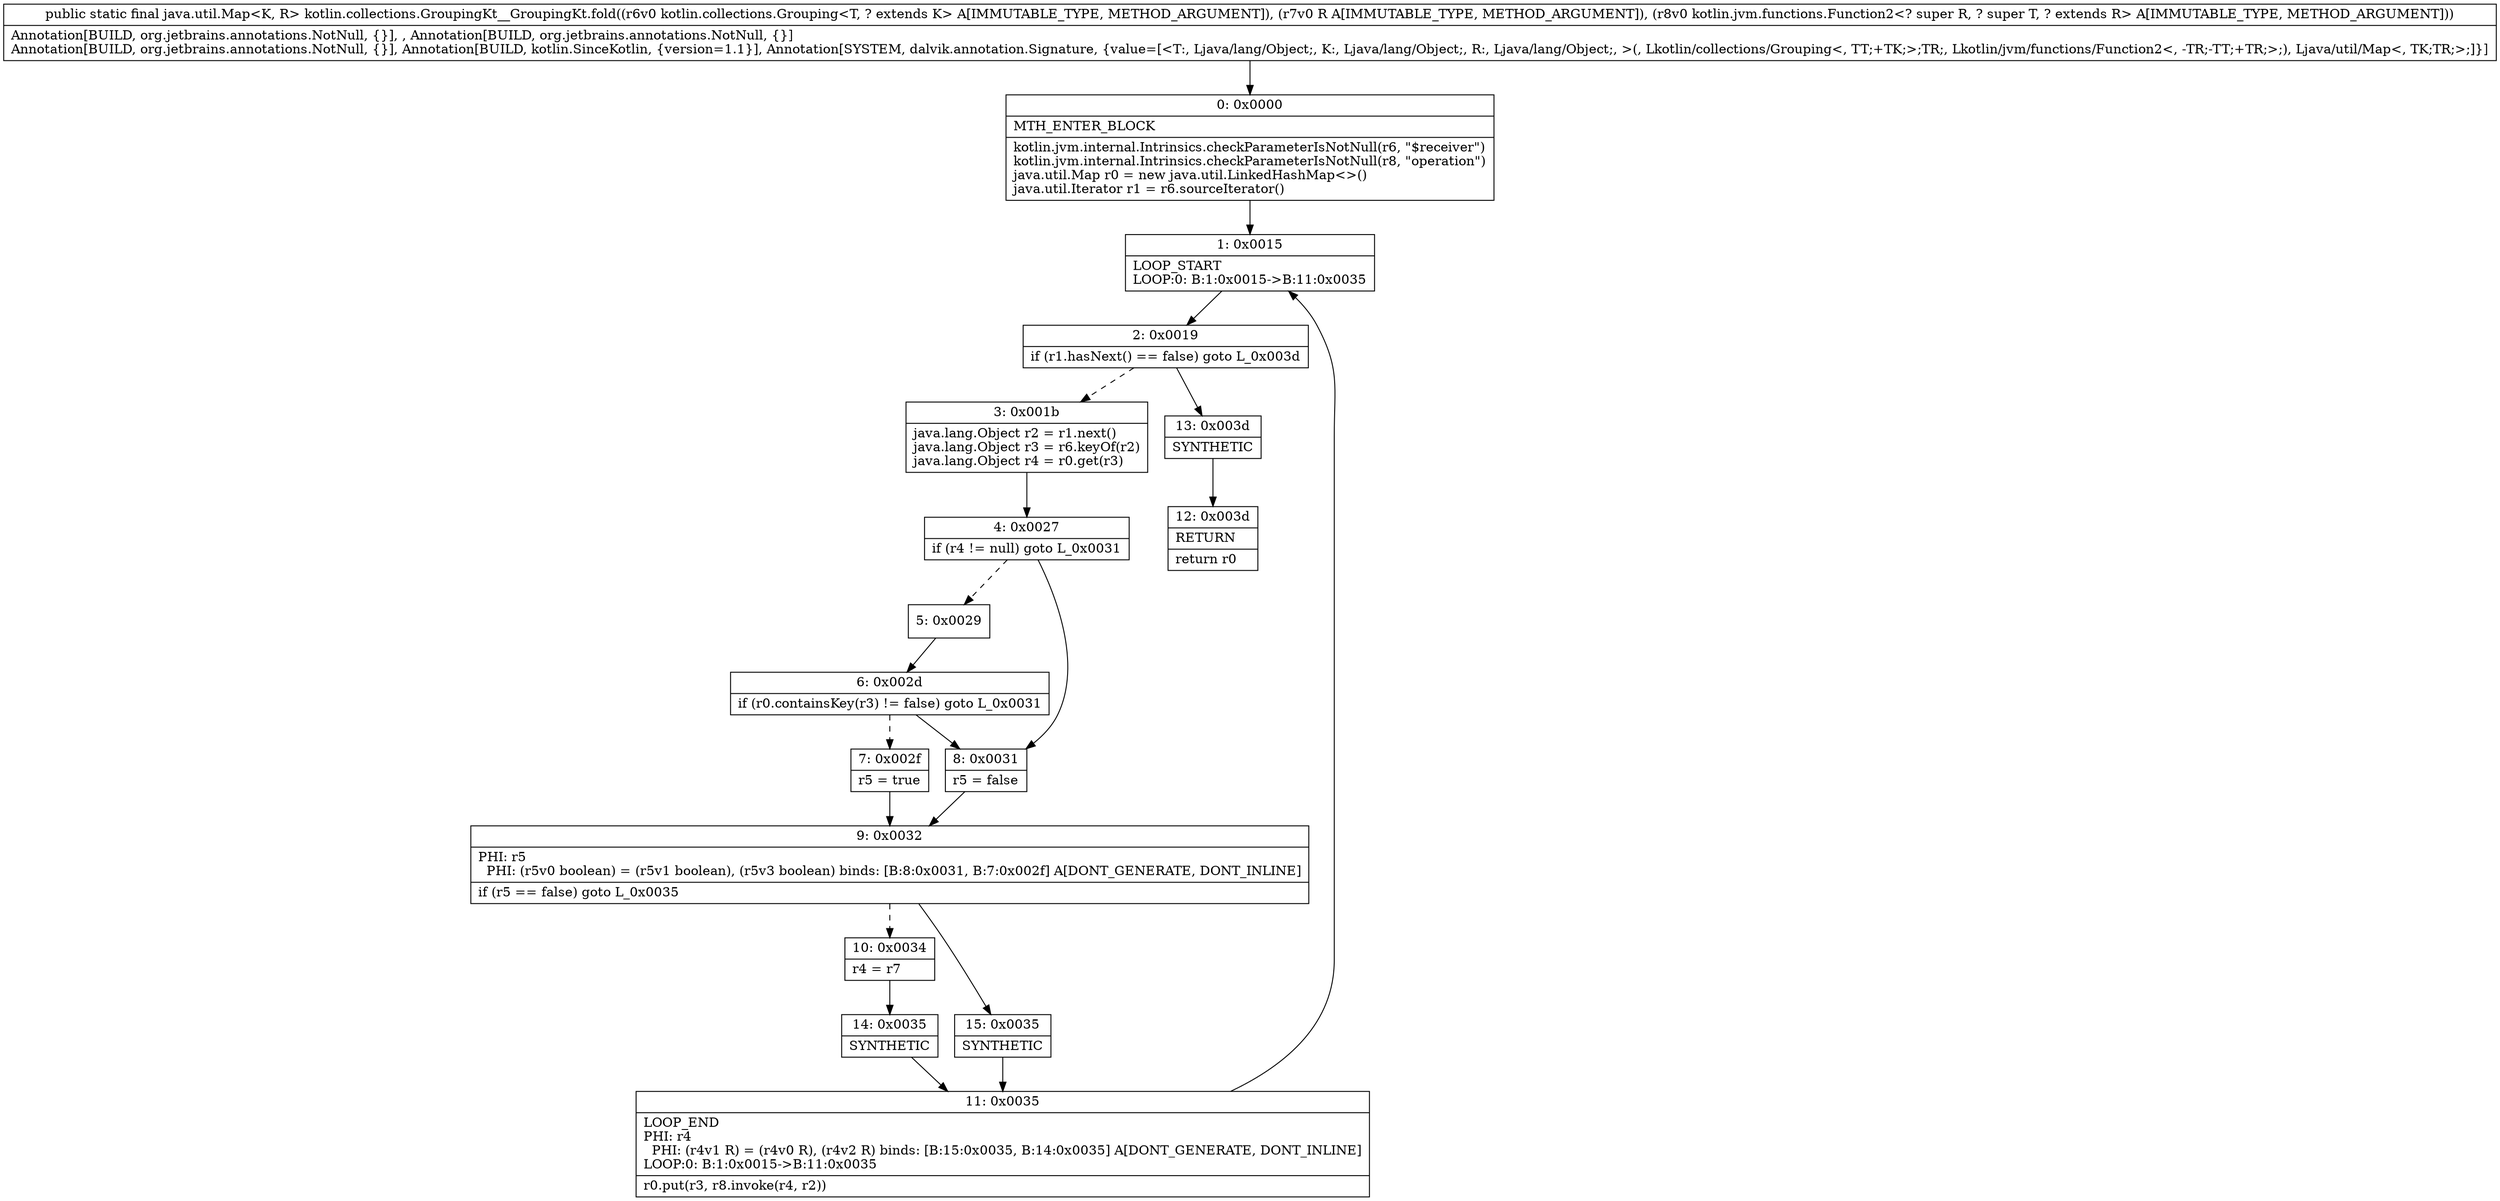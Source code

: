digraph "CFG forkotlin.collections.GroupingKt__GroupingKt.fold(Lkotlin\/collections\/Grouping;Ljava\/lang\/Object;Lkotlin\/jvm\/functions\/Function2;)Ljava\/util\/Map;" {
Node_0 [shape=record,label="{0\:\ 0x0000|MTH_ENTER_BLOCK\l|kotlin.jvm.internal.Intrinsics.checkParameterIsNotNull(r6, \"$receiver\")\lkotlin.jvm.internal.Intrinsics.checkParameterIsNotNull(r8, \"operation\")\ljava.util.Map r0 = new java.util.LinkedHashMap\<\>()\ljava.util.Iterator r1 = r6.sourceIterator()\l}"];
Node_1 [shape=record,label="{1\:\ 0x0015|LOOP_START\lLOOP:0: B:1:0x0015\-\>B:11:0x0035\l}"];
Node_2 [shape=record,label="{2\:\ 0x0019|if (r1.hasNext() == false) goto L_0x003d\l}"];
Node_3 [shape=record,label="{3\:\ 0x001b|java.lang.Object r2 = r1.next()\ljava.lang.Object r3 = r6.keyOf(r2)\ljava.lang.Object r4 = r0.get(r3)\l}"];
Node_4 [shape=record,label="{4\:\ 0x0027|if (r4 != null) goto L_0x0031\l}"];
Node_5 [shape=record,label="{5\:\ 0x0029}"];
Node_6 [shape=record,label="{6\:\ 0x002d|if (r0.containsKey(r3) != false) goto L_0x0031\l}"];
Node_7 [shape=record,label="{7\:\ 0x002f|r5 = true\l}"];
Node_8 [shape=record,label="{8\:\ 0x0031|r5 = false\l}"];
Node_9 [shape=record,label="{9\:\ 0x0032|PHI: r5 \l  PHI: (r5v0 boolean) = (r5v1 boolean), (r5v3 boolean) binds: [B:8:0x0031, B:7:0x002f] A[DONT_GENERATE, DONT_INLINE]\l|if (r5 == false) goto L_0x0035\l}"];
Node_10 [shape=record,label="{10\:\ 0x0034|r4 = r7\l}"];
Node_11 [shape=record,label="{11\:\ 0x0035|LOOP_END\lPHI: r4 \l  PHI: (r4v1 R) = (r4v0 R), (r4v2 R) binds: [B:15:0x0035, B:14:0x0035] A[DONT_GENERATE, DONT_INLINE]\lLOOP:0: B:1:0x0015\-\>B:11:0x0035\l|r0.put(r3, r8.invoke(r4, r2))\l}"];
Node_12 [shape=record,label="{12\:\ 0x003d|RETURN\l|return r0\l}"];
Node_13 [shape=record,label="{13\:\ 0x003d|SYNTHETIC\l}"];
Node_14 [shape=record,label="{14\:\ 0x0035|SYNTHETIC\l}"];
Node_15 [shape=record,label="{15\:\ 0x0035|SYNTHETIC\l}"];
MethodNode[shape=record,label="{public static final java.util.Map\<K, R\> kotlin.collections.GroupingKt__GroupingKt.fold((r6v0 kotlin.collections.Grouping\<T, ? extends K\> A[IMMUTABLE_TYPE, METHOD_ARGUMENT]), (r7v0 R A[IMMUTABLE_TYPE, METHOD_ARGUMENT]), (r8v0 kotlin.jvm.functions.Function2\<? super R, ? super T, ? extends R\> A[IMMUTABLE_TYPE, METHOD_ARGUMENT]))  | Annotation[BUILD, org.jetbrains.annotations.NotNull, \{\}], , Annotation[BUILD, org.jetbrains.annotations.NotNull, \{\}]\lAnnotation[BUILD, org.jetbrains.annotations.NotNull, \{\}], Annotation[BUILD, kotlin.SinceKotlin, \{version=1.1\}], Annotation[SYSTEM, dalvik.annotation.Signature, \{value=[\<T:, Ljava\/lang\/Object;, K:, Ljava\/lang\/Object;, R:, Ljava\/lang\/Object;, \>(, Lkotlin\/collections\/Grouping\<, TT;+TK;\>;TR;, Lkotlin\/jvm\/functions\/Function2\<, \-TR;\-TT;+TR;\>;), Ljava\/util\/Map\<, TK;TR;\>;]\}]\l}"];
MethodNode -> Node_0;
Node_0 -> Node_1;
Node_1 -> Node_2;
Node_2 -> Node_3[style=dashed];
Node_2 -> Node_13;
Node_3 -> Node_4;
Node_4 -> Node_5[style=dashed];
Node_4 -> Node_8;
Node_5 -> Node_6;
Node_6 -> Node_7[style=dashed];
Node_6 -> Node_8;
Node_7 -> Node_9;
Node_8 -> Node_9;
Node_9 -> Node_10[style=dashed];
Node_9 -> Node_15;
Node_10 -> Node_14;
Node_11 -> Node_1;
Node_13 -> Node_12;
Node_14 -> Node_11;
Node_15 -> Node_11;
}

